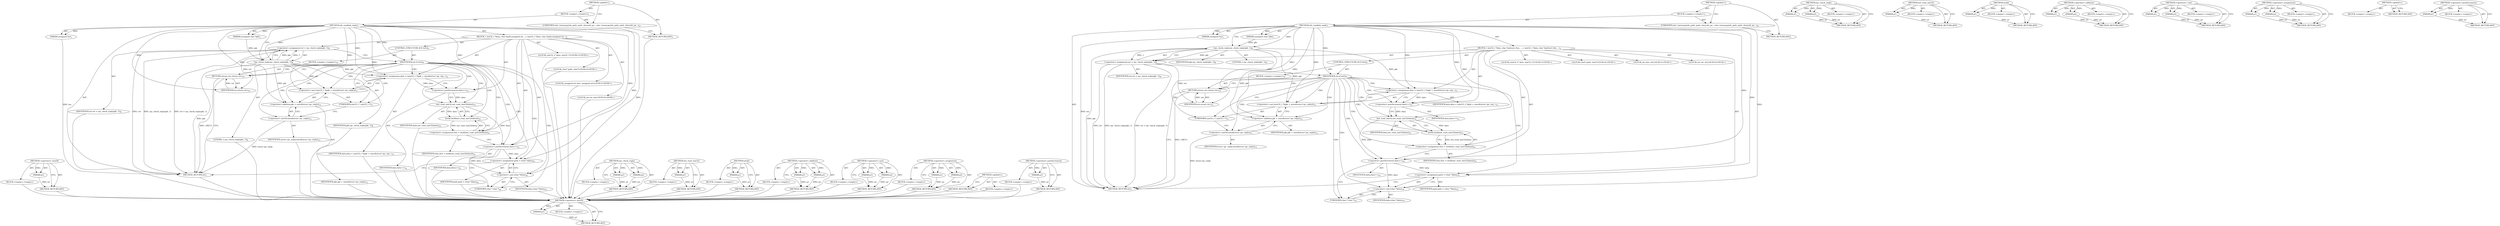 digraph "&lt;operator&gt;.postIncrement" {
vulnerable_96 [label=<(METHOD,&lt;operator&gt;.sizeOf)>];
vulnerable_97 [label=<(PARAM,p1)>];
vulnerable_98 [label=<(BLOCK,&lt;empty&gt;,&lt;empty&gt;)>];
vulnerable_99 [label=<(METHOD_RETURN,ANY)>];
vulnerable_6 [label=<(METHOD,&lt;global&gt;)<SUB>1</SUB>>];
vulnerable_7 [label=<(BLOCK,&lt;empty&gt;,&lt;empty&gt;)<SUB>1</SUB>>];
vulnerable_8 [label=<(METHOD,nfs_readlink_reply)<SUB>1</SUB>>];
vulnerable_9 [label=<(PARAM,unsigned char *pkt)<SUB>1</SUB>>];
vulnerable_10 [label=<(PARAM,unsigned len)<SUB>1</SUB>>];
vulnerable_11 [label=<(BLOCK,{
 	uint32_t *data;
 	char *path;
	int rlen;
 	...,{
 	uint32_t *data;
 	char *path;
	int rlen;
 	...)<SUB>2</SUB>>];
vulnerable_12 [label="<(LOCAL,uint32_t* data: uint32_t*)<SUB>3</SUB>>"];
vulnerable_13 [label="<(LOCAL,char* path: char*)<SUB>4</SUB>>"];
vulnerable_14 [label="<(LOCAL,int rlen: int)<SUB>5</SUB>>"];
vulnerable_15 [label="<(LOCAL,int ret: int)<SUB>6</SUB>>"];
vulnerable_16 [label=<(&lt;operator&gt;.assignment,ret = rpc_check_reply(pkt, 1))<SUB>8</SUB>>];
vulnerable_17 [label=<(IDENTIFIER,ret,ret = rpc_check_reply(pkt, 1))<SUB>8</SUB>>];
vulnerable_18 [label=<(rpc_check_reply,rpc_check_reply(pkt, 1))<SUB>8</SUB>>];
vulnerable_19 [label=<(IDENTIFIER,pkt,rpc_check_reply(pkt, 1))<SUB>8</SUB>>];
vulnerable_20 [label=<(LITERAL,1,rpc_check_reply(pkt, 1))<SUB>8</SUB>>];
vulnerable_21 [label=<(CONTROL_STRUCTURE,IF,if (ret))<SUB>9</SUB>>];
vulnerable_22 [label=<(IDENTIFIER,ret,if (ret))<SUB>9</SUB>>];
vulnerable_23 [label=<(BLOCK,&lt;empty&gt;,&lt;empty&gt;)<SUB>10</SUB>>];
vulnerable_24 [label=<(RETURN,return ret;,return ret;)<SUB>10</SUB>>];
vulnerable_25 [label=<(IDENTIFIER,ret,return ret;)<SUB>10</SUB>>];
vulnerable_26 [label=<(&lt;operator&gt;.assignment,data = (uint32_t *)(pkt + sizeof(struct rpc_rep...)<SUB>12</SUB>>];
vulnerable_27 [label=<(IDENTIFIER,data,data = (uint32_t *)(pkt + sizeof(struct rpc_rep...)<SUB>12</SUB>>];
vulnerable_28 [label=<(&lt;operator&gt;.cast,(uint32_t *)(pkt + sizeof(struct rpc_reply)))<SUB>12</SUB>>];
vulnerable_29 [label=<(UNKNOWN,uint32_t *,uint32_t *)<SUB>12</SUB>>];
vulnerable_30 [label=<(&lt;operator&gt;.addition,pkt + sizeof(struct rpc_reply))<SUB>12</SUB>>];
vulnerable_31 [label=<(IDENTIFIER,pkt,pkt + sizeof(struct rpc_reply))<SUB>12</SUB>>];
vulnerable_32 [label=<(&lt;operator&gt;.sizeOf,sizeof(struct rpc_reply))<SUB>12</SUB>>];
vulnerable_33 [label=<(IDENTIFIER,struct rpc_reply,sizeof(struct rpc_reply))<SUB>12</SUB>>];
vulnerable_34 [label=<(&lt;operator&gt;.postIncrement,data++)<SUB>14</SUB>>];
vulnerable_35 [label=<(IDENTIFIER,data,data++)<SUB>14</SUB>>];
vulnerable_36 [label=<(&lt;operator&gt;.assignment,rlen = ntohl(net_read_uint32(data)))<SUB>16</SUB>>];
vulnerable_37 [label=<(IDENTIFIER,rlen,rlen = ntohl(net_read_uint32(data)))<SUB>16</SUB>>];
vulnerable_38 [label=<(ntohl,ntohl(net_read_uint32(data)))<SUB>16</SUB>>];
vulnerable_39 [label=<(net_read_uint32,net_read_uint32(data))<SUB>16</SUB>>];
vulnerable_40 [label=<(IDENTIFIER,data,net_read_uint32(data))<SUB>16</SUB>>];
vulnerable_41 [label=<(&lt;operator&gt;.postIncrement,data++)<SUB>18</SUB>>];
vulnerable_42 [label=<(IDENTIFIER,data,data++)<SUB>18</SUB>>];
vulnerable_43 [label=<(&lt;operator&gt;.assignment,path = (char *)data)<SUB>19</SUB>>];
vulnerable_44 [label=<(IDENTIFIER,path,path = (char *)data)<SUB>19</SUB>>];
vulnerable_45 [label=<(&lt;operator&gt;.cast,(char *)data)<SUB>19</SUB>>];
vulnerable_46 [label=<(UNKNOWN,char *,char *)<SUB>19</SUB>>];
vulnerable_47 [label=<(IDENTIFIER,data,(char *)data)<SUB>19</SUB>>];
vulnerable_48 [label=<(METHOD_RETURN,int)<SUB>1</SUB>>];
vulnerable_50 [label=<(UNKNOWN,else {
		memcpy(nfs_path, path, rlen);
		nfs_pa...,else {
		memcpy(nfs_path, path, rlen);
		nfs_pa...)<SUB>20</SUB>>];
vulnerable_51 [label=<(METHOD_RETURN,ANY)<SUB>1</SUB>>];
vulnerable_81 [label=<(METHOD,rpc_check_reply)>];
vulnerable_82 [label=<(PARAM,p1)>];
vulnerable_83 [label=<(PARAM,p2)>];
vulnerable_84 [label=<(BLOCK,&lt;empty&gt;,&lt;empty&gt;)>];
vulnerable_85 [label=<(METHOD_RETURN,ANY)>];
vulnerable_108 [label=<(METHOD,net_read_uint32)>];
vulnerable_109 [label=<(PARAM,p1)>];
vulnerable_110 [label=<(BLOCK,&lt;empty&gt;,&lt;empty&gt;)>];
vulnerable_111 [label=<(METHOD_RETURN,ANY)>];
vulnerable_104 [label=<(METHOD,ntohl)>];
vulnerable_105 [label=<(PARAM,p1)>];
vulnerable_106 [label=<(BLOCK,&lt;empty&gt;,&lt;empty&gt;)>];
vulnerable_107 [label=<(METHOD_RETURN,ANY)>];
vulnerable_91 [label=<(METHOD,&lt;operator&gt;.addition)>];
vulnerable_92 [label=<(PARAM,p1)>];
vulnerable_93 [label=<(PARAM,p2)>];
vulnerable_94 [label=<(BLOCK,&lt;empty&gt;,&lt;empty&gt;)>];
vulnerable_95 [label=<(METHOD_RETURN,ANY)>];
vulnerable_86 [label=<(METHOD,&lt;operator&gt;.cast)>];
vulnerable_87 [label=<(PARAM,p1)>];
vulnerable_88 [label=<(PARAM,p2)>];
vulnerable_89 [label=<(BLOCK,&lt;empty&gt;,&lt;empty&gt;)>];
vulnerable_90 [label=<(METHOD_RETURN,ANY)>];
vulnerable_76 [label=<(METHOD,&lt;operator&gt;.assignment)>];
vulnerable_77 [label=<(PARAM,p1)>];
vulnerable_78 [label=<(PARAM,p2)>];
vulnerable_79 [label=<(BLOCK,&lt;empty&gt;,&lt;empty&gt;)>];
vulnerable_80 [label=<(METHOD_RETURN,ANY)>];
vulnerable_70 [label=<(METHOD,&lt;global&gt;)<SUB>1</SUB>>];
vulnerable_71 [label=<(BLOCK,&lt;empty&gt;,&lt;empty&gt;)>];
vulnerable_72 [label=<(METHOD_RETURN,ANY)>];
vulnerable_100 [label=<(METHOD,&lt;operator&gt;.postIncrement)>];
vulnerable_101 [label=<(PARAM,p1)>];
vulnerable_102 [label=<(BLOCK,&lt;empty&gt;,&lt;empty&gt;)>];
vulnerable_103 [label=<(METHOD_RETURN,ANY)>];
fixed_98 [label=<(METHOD,&lt;operator&gt;.sizeOf)>];
fixed_99 [label=<(PARAM,p1)>];
fixed_100 [label=<(BLOCK,&lt;empty&gt;,&lt;empty&gt;)>];
fixed_101 [label=<(METHOD_RETURN,ANY)>];
fixed_6 [label=<(METHOD,&lt;global&gt;)<SUB>1</SUB>>];
fixed_7 [label=<(BLOCK,&lt;empty&gt;,&lt;empty&gt;)<SUB>1</SUB>>];
fixed_8 [label=<(METHOD,nfs_readlink_reply)<SUB>1</SUB>>];
fixed_9 [label=<(PARAM,unsigned char *pkt)<SUB>1</SUB>>];
fixed_10 [label=<(PARAM,unsigned len)<SUB>1</SUB>>];
fixed_11 [label=<(BLOCK,{
 	uint32_t *data;
 	char *path;
	unsigned int...,{
 	uint32_t *data;
 	char *path;
	unsigned int...)<SUB>2</SUB>>];
fixed_12 [label="<(LOCAL,uint32_t* data: uint32_t*)<SUB>3</SUB>>"];
fixed_13 [label="<(LOCAL,char* path: char*)<SUB>4</SUB>>"];
fixed_14 [label="<(LOCAL,unsigned int rlen: unsigned int)<SUB>5</SUB>>"];
fixed_15 [label="<(LOCAL,int ret: int)<SUB>6</SUB>>"];
fixed_16 [label=<(&lt;operator&gt;.assignment,ret = rpc_check_reply(pkt, 1))<SUB>8</SUB>>];
fixed_17 [label=<(IDENTIFIER,ret,ret = rpc_check_reply(pkt, 1))<SUB>8</SUB>>];
fixed_18 [label=<(rpc_check_reply,rpc_check_reply(pkt, 1))<SUB>8</SUB>>];
fixed_19 [label=<(IDENTIFIER,pkt,rpc_check_reply(pkt, 1))<SUB>8</SUB>>];
fixed_20 [label=<(LITERAL,1,rpc_check_reply(pkt, 1))<SUB>8</SUB>>];
fixed_21 [label=<(CONTROL_STRUCTURE,IF,if (ret))<SUB>9</SUB>>];
fixed_22 [label=<(IDENTIFIER,ret,if (ret))<SUB>9</SUB>>];
fixed_23 [label=<(BLOCK,&lt;empty&gt;,&lt;empty&gt;)<SUB>10</SUB>>];
fixed_24 [label=<(RETURN,return ret;,return ret;)<SUB>10</SUB>>];
fixed_25 [label=<(IDENTIFIER,ret,return ret;)<SUB>10</SUB>>];
fixed_26 [label=<(&lt;operator&gt;.assignment,data = (uint32_t *)(pkt + sizeof(struct rpc_rep...)<SUB>12</SUB>>];
fixed_27 [label=<(IDENTIFIER,data,data = (uint32_t *)(pkt + sizeof(struct rpc_rep...)<SUB>12</SUB>>];
fixed_28 [label=<(&lt;operator&gt;.cast,(uint32_t *)(pkt + sizeof(struct rpc_reply)))<SUB>12</SUB>>];
fixed_29 [label=<(UNKNOWN,uint32_t *,uint32_t *)<SUB>12</SUB>>];
fixed_30 [label=<(&lt;operator&gt;.addition,pkt + sizeof(struct rpc_reply))<SUB>12</SUB>>];
fixed_31 [label=<(IDENTIFIER,pkt,pkt + sizeof(struct rpc_reply))<SUB>12</SUB>>];
fixed_32 [label=<(&lt;operator&gt;.sizeOf,sizeof(struct rpc_reply))<SUB>12</SUB>>];
fixed_33 [label=<(IDENTIFIER,struct rpc_reply,sizeof(struct rpc_reply))<SUB>12</SUB>>];
fixed_34 [label=<(&lt;operator&gt;.postIncrement,data++)<SUB>14</SUB>>];
fixed_35 [label=<(IDENTIFIER,data,data++)<SUB>14</SUB>>];
fixed_36 [label=<(&lt;operator&gt;.assignment,rlen = ntohl(net_read_uint32(data)))<SUB>16</SUB>>];
fixed_37 [label=<(IDENTIFIER,rlen,rlen = ntohl(net_read_uint32(data)))<SUB>16</SUB>>];
fixed_38 [label=<(ntohl,ntohl(net_read_uint32(data)))<SUB>16</SUB>>];
fixed_39 [label=<(net_read_uint32,net_read_uint32(data))<SUB>16</SUB>>];
fixed_40 [label=<(IDENTIFIER,data,net_read_uint32(data))<SUB>16</SUB>>];
fixed_41 [label=<(&lt;operator&gt;.postIncrement,data++)<SUB>21</SUB>>];
fixed_42 [label=<(IDENTIFIER,data,data++)<SUB>21</SUB>>];
fixed_43 [label=<(&lt;operator&gt;.assignment,path = (char *)data)<SUB>22</SUB>>];
fixed_44 [label=<(IDENTIFIER,path,path = (char *)data)<SUB>22</SUB>>];
fixed_45 [label=<(&lt;operator&gt;.cast,(char *)data)<SUB>22</SUB>>];
fixed_46 [label=<(UNKNOWN,char *,char *)<SUB>22</SUB>>];
fixed_47 [label=<(IDENTIFIER,data,(char *)data)<SUB>22</SUB>>];
fixed_48 [label=<(METHOD_RETURN,int)<SUB>1</SUB>>];
fixed_50 [label=<(UNKNOWN,else {
		memcpy(nfs_path, path, rlen);
		nfs_pa...,else {
		memcpy(nfs_path, path, rlen);
		nfs_pa...)<SUB>23</SUB>>];
fixed_51 [label=<(METHOD_RETURN,ANY)<SUB>1</SUB>>];
fixed_83 [label=<(METHOD,rpc_check_reply)>];
fixed_84 [label=<(PARAM,p1)>];
fixed_85 [label=<(PARAM,p2)>];
fixed_86 [label=<(BLOCK,&lt;empty&gt;,&lt;empty&gt;)>];
fixed_87 [label=<(METHOD_RETURN,ANY)>];
fixed_110 [label=<(METHOD,net_read_uint32)>];
fixed_111 [label=<(PARAM,p1)>];
fixed_112 [label=<(BLOCK,&lt;empty&gt;,&lt;empty&gt;)>];
fixed_113 [label=<(METHOD_RETURN,ANY)>];
fixed_106 [label=<(METHOD,ntohl)>];
fixed_107 [label=<(PARAM,p1)>];
fixed_108 [label=<(BLOCK,&lt;empty&gt;,&lt;empty&gt;)>];
fixed_109 [label=<(METHOD_RETURN,ANY)>];
fixed_93 [label=<(METHOD,&lt;operator&gt;.addition)>];
fixed_94 [label=<(PARAM,p1)>];
fixed_95 [label=<(PARAM,p2)>];
fixed_96 [label=<(BLOCK,&lt;empty&gt;,&lt;empty&gt;)>];
fixed_97 [label=<(METHOD_RETURN,ANY)>];
fixed_88 [label=<(METHOD,&lt;operator&gt;.cast)>];
fixed_89 [label=<(PARAM,p1)>];
fixed_90 [label=<(PARAM,p2)>];
fixed_91 [label=<(BLOCK,&lt;empty&gt;,&lt;empty&gt;)>];
fixed_92 [label=<(METHOD_RETURN,ANY)>];
fixed_78 [label=<(METHOD,&lt;operator&gt;.assignment)>];
fixed_79 [label=<(PARAM,p1)>];
fixed_80 [label=<(PARAM,p2)>];
fixed_81 [label=<(BLOCK,&lt;empty&gt;,&lt;empty&gt;)>];
fixed_82 [label=<(METHOD_RETURN,ANY)>];
fixed_72 [label=<(METHOD,&lt;global&gt;)<SUB>1</SUB>>];
fixed_73 [label=<(BLOCK,&lt;empty&gt;,&lt;empty&gt;)>];
fixed_74 [label=<(METHOD_RETURN,ANY)>];
fixed_102 [label=<(METHOD,&lt;operator&gt;.postIncrement)>];
fixed_103 [label=<(PARAM,p1)>];
fixed_104 [label=<(BLOCK,&lt;empty&gt;,&lt;empty&gt;)>];
fixed_105 [label=<(METHOD_RETURN,ANY)>];
vulnerable_96 -> vulnerable_97  [key=0, label="AST: "];
vulnerable_96 -> vulnerable_97  [key=1, label="DDG: "];
vulnerable_96 -> vulnerable_98  [key=0, label="AST: "];
vulnerable_96 -> vulnerable_99  [key=0, label="AST: "];
vulnerable_96 -> vulnerable_99  [key=1, label="CFG: "];
vulnerable_97 -> vulnerable_99  [key=0, label="DDG: p1"];
vulnerable_6 -> vulnerable_7  [key=0, label="AST: "];
vulnerable_6 -> vulnerable_51  [key=0, label="AST: "];
vulnerable_6 -> vulnerable_50  [key=0, label="CFG: "];
vulnerable_7 -> vulnerable_8  [key=0, label="AST: "];
vulnerable_7 -> vulnerable_50  [key=0, label="AST: "];
vulnerable_8 -> vulnerable_9  [key=0, label="AST: "];
vulnerable_8 -> vulnerable_9  [key=1, label="DDG: "];
vulnerable_8 -> vulnerable_10  [key=0, label="AST: "];
vulnerable_8 -> vulnerable_10  [key=1, label="DDG: "];
vulnerable_8 -> vulnerable_11  [key=0, label="AST: "];
vulnerable_8 -> vulnerable_48  [key=0, label="AST: "];
vulnerable_8 -> vulnerable_18  [key=0, label="CFG: "];
vulnerable_8 -> vulnerable_18  [key=1, label="DDG: "];
vulnerable_8 -> vulnerable_26  [key=0, label="DDG: "];
vulnerable_8 -> vulnerable_43  [key=0, label="DDG: "];
vulnerable_8 -> vulnerable_22  [key=0, label="DDG: "];
vulnerable_8 -> vulnerable_34  [key=0, label="DDG: "];
vulnerable_8 -> vulnerable_41  [key=0, label="DDG: "];
vulnerable_8 -> vulnerable_28  [key=0, label="DDG: "];
vulnerable_8 -> vulnerable_45  [key=0, label="DDG: "];
vulnerable_8 -> vulnerable_25  [key=0, label="DDG: "];
vulnerable_8 -> vulnerable_30  [key=0, label="DDG: "];
vulnerable_8 -> vulnerable_39  [key=0, label="DDG: "];
vulnerable_9 -> vulnerable_18  [key=0, label="DDG: pkt"];
vulnerable_10 -> vulnerable_48  [key=0, label="DDG: len"];
vulnerable_11 -> vulnerable_12  [key=0, label="AST: "];
vulnerable_11 -> vulnerable_13  [key=0, label="AST: "];
vulnerable_11 -> vulnerable_14  [key=0, label="AST: "];
vulnerable_11 -> vulnerable_15  [key=0, label="AST: "];
vulnerable_11 -> vulnerable_16  [key=0, label="AST: "];
vulnerable_11 -> vulnerable_21  [key=0, label="AST: "];
vulnerable_11 -> vulnerable_26  [key=0, label="AST: "];
vulnerable_11 -> vulnerable_34  [key=0, label="AST: "];
vulnerable_11 -> vulnerable_36  [key=0, label="AST: "];
vulnerable_11 -> vulnerable_41  [key=0, label="AST: "];
vulnerable_11 -> vulnerable_43  [key=0, label="AST: "];
vulnerable_16 -> vulnerable_17  [key=0, label="AST: "];
vulnerable_16 -> vulnerable_18  [key=0, label="AST: "];
vulnerable_16 -> vulnerable_22  [key=0, label="CFG: "];
vulnerable_16 -> vulnerable_48  [key=0, label="DDG: ret"];
vulnerable_16 -> vulnerable_48  [key=1, label="DDG: rpc_check_reply(pkt, 1)"];
vulnerable_16 -> vulnerable_48  [key=2, label="DDG: ret = rpc_check_reply(pkt, 1)"];
vulnerable_16 -> vulnerable_25  [key=0, label="DDG: ret"];
vulnerable_18 -> vulnerable_19  [key=0, label="AST: "];
vulnerable_18 -> vulnerable_20  [key=0, label="AST: "];
vulnerable_18 -> vulnerable_16  [key=0, label="CFG: "];
vulnerable_18 -> vulnerable_16  [key=1, label="DDG: pkt"];
vulnerable_18 -> vulnerable_16  [key=2, label="DDG: 1"];
vulnerable_18 -> vulnerable_48  [key=0, label="DDG: pkt"];
vulnerable_18 -> vulnerable_26  [key=0, label="DDG: pkt"];
vulnerable_18 -> vulnerable_28  [key=0, label="DDG: pkt"];
vulnerable_18 -> vulnerable_30  [key=0, label="DDG: pkt"];
vulnerable_21 -> vulnerable_22  [key=0, label="AST: "];
vulnerable_21 -> vulnerable_23  [key=0, label="AST: "];
vulnerable_22 -> vulnerable_24  [key=0, label="CFG: "];
vulnerable_22 -> vulnerable_24  [key=1, label="CDG: "];
vulnerable_22 -> vulnerable_29  [key=0, label="CFG: "];
vulnerable_22 -> vulnerable_29  [key=1, label="CDG: "];
vulnerable_22 -> vulnerable_30  [key=0, label="CDG: "];
vulnerable_22 -> vulnerable_34  [key=0, label="CDG: "];
vulnerable_22 -> vulnerable_32  [key=0, label="CDG: "];
vulnerable_22 -> vulnerable_26  [key=0, label="CDG: "];
vulnerable_22 -> vulnerable_28  [key=0, label="CDG: "];
vulnerable_22 -> vulnerable_36  [key=0, label="CDG: "];
vulnerable_22 -> vulnerable_46  [key=0, label="CDG: "];
vulnerable_22 -> vulnerable_38  [key=0, label="CDG: "];
vulnerable_22 -> vulnerable_41  [key=0, label="CDG: "];
vulnerable_22 -> vulnerable_45  [key=0, label="CDG: "];
vulnerable_22 -> vulnerable_39  [key=0, label="CDG: "];
vulnerable_22 -> vulnerable_43  [key=0, label="CDG: "];
vulnerable_23 -> vulnerable_24  [key=0, label="AST: "];
vulnerable_24 -> vulnerable_25  [key=0, label="AST: "];
vulnerable_24 -> vulnerable_48  [key=0, label="CFG: "];
vulnerable_24 -> vulnerable_48  [key=1, label="DDG: &lt;RET&gt;"];
vulnerable_25 -> vulnerable_24  [key=0, label="DDG: ret"];
vulnerable_26 -> vulnerable_27  [key=0, label="AST: "];
vulnerable_26 -> vulnerable_28  [key=0, label="AST: "];
vulnerable_26 -> vulnerable_34  [key=0, label="CFG: "];
vulnerable_26 -> vulnerable_34  [key=1, label="DDG: data"];
vulnerable_28 -> vulnerable_29  [key=0, label="AST: "];
vulnerable_28 -> vulnerable_30  [key=0, label="AST: "];
vulnerable_28 -> vulnerable_26  [key=0, label="CFG: "];
vulnerable_29 -> vulnerable_32  [key=0, label="CFG: "];
vulnerable_30 -> vulnerable_31  [key=0, label="AST: "];
vulnerable_30 -> vulnerable_32  [key=0, label="AST: "];
vulnerable_30 -> vulnerable_28  [key=0, label="CFG: "];
vulnerable_32 -> vulnerable_33  [key=0, label="AST: "];
vulnerable_32 -> vulnerable_30  [key=0, label="CFG: "];
vulnerable_32 -> vulnerable_48  [key=0, label="DDG: struct rpc_reply"];
vulnerable_34 -> vulnerable_35  [key=0, label="AST: "];
vulnerable_34 -> vulnerable_39  [key=0, label="CFG: "];
vulnerable_34 -> vulnerable_39  [key=1, label="DDG: data"];
vulnerable_36 -> vulnerable_37  [key=0, label="AST: "];
vulnerable_36 -> vulnerable_38  [key=0, label="AST: "];
vulnerable_36 -> vulnerable_41  [key=0, label="CFG: "];
vulnerable_38 -> vulnerable_39  [key=0, label="AST: "];
vulnerable_38 -> vulnerable_36  [key=0, label="CFG: "];
vulnerable_38 -> vulnerable_36  [key=1, label="DDG: net_read_uint32(data)"];
vulnerable_39 -> vulnerable_40  [key=0, label="AST: "];
vulnerable_39 -> vulnerable_38  [key=0, label="CFG: "];
vulnerable_39 -> vulnerable_38  [key=1, label="DDG: data"];
vulnerable_39 -> vulnerable_41  [key=0, label="DDG: data"];
vulnerable_41 -> vulnerable_42  [key=0, label="AST: "];
vulnerable_41 -> vulnerable_46  [key=0, label="CFG: "];
vulnerable_41 -> vulnerable_43  [key=0, label="DDG: data"];
vulnerable_41 -> vulnerable_45  [key=0, label="DDG: data"];
vulnerable_43 -> vulnerable_44  [key=0, label="AST: "];
vulnerable_43 -> vulnerable_45  [key=0, label="AST: "];
vulnerable_43 -> vulnerable_48  [key=0, label="CFG: "];
vulnerable_45 -> vulnerable_46  [key=0, label="AST: "];
vulnerable_45 -> vulnerable_47  [key=0, label="AST: "];
vulnerable_45 -> vulnerable_43  [key=0, label="CFG: "];
vulnerable_46 -> vulnerable_45  [key=0, label="CFG: "];
vulnerable_50 -> vulnerable_51  [key=0, label="CFG: "];
vulnerable_81 -> vulnerable_82  [key=0, label="AST: "];
vulnerable_81 -> vulnerable_82  [key=1, label="DDG: "];
vulnerable_81 -> vulnerable_84  [key=0, label="AST: "];
vulnerable_81 -> vulnerable_83  [key=0, label="AST: "];
vulnerable_81 -> vulnerable_83  [key=1, label="DDG: "];
vulnerable_81 -> vulnerable_85  [key=0, label="AST: "];
vulnerable_81 -> vulnerable_85  [key=1, label="CFG: "];
vulnerable_82 -> vulnerable_85  [key=0, label="DDG: p1"];
vulnerable_83 -> vulnerable_85  [key=0, label="DDG: p2"];
vulnerable_108 -> vulnerable_109  [key=0, label="AST: "];
vulnerable_108 -> vulnerable_109  [key=1, label="DDG: "];
vulnerable_108 -> vulnerable_110  [key=0, label="AST: "];
vulnerable_108 -> vulnerable_111  [key=0, label="AST: "];
vulnerable_108 -> vulnerable_111  [key=1, label="CFG: "];
vulnerable_109 -> vulnerable_111  [key=0, label="DDG: p1"];
vulnerable_104 -> vulnerable_105  [key=0, label="AST: "];
vulnerable_104 -> vulnerable_105  [key=1, label="DDG: "];
vulnerable_104 -> vulnerable_106  [key=0, label="AST: "];
vulnerable_104 -> vulnerable_107  [key=0, label="AST: "];
vulnerable_104 -> vulnerable_107  [key=1, label="CFG: "];
vulnerable_105 -> vulnerable_107  [key=0, label="DDG: p1"];
vulnerable_91 -> vulnerable_92  [key=0, label="AST: "];
vulnerable_91 -> vulnerable_92  [key=1, label="DDG: "];
vulnerable_91 -> vulnerable_94  [key=0, label="AST: "];
vulnerable_91 -> vulnerable_93  [key=0, label="AST: "];
vulnerable_91 -> vulnerable_93  [key=1, label="DDG: "];
vulnerable_91 -> vulnerable_95  [key=0, label="AST: "];
vulnerable_91 -> vulnerable_95  [key=1, label="CFG: "];
vulnerable_92 -> vulnerable_95  [key=0, label="DDG: p1"];
vulnerable_93 -> vulnerable_95  [key=0, label="DDG: p2"];
vulnerable_86 -> vulnerable_87  [key=0, label="AST: "];
vulnerable_86 -> vulnerable_87  [key=1, label="DDG: "];
vulnerable_86 -> vulnerable_89  [key=0, label="AST: "];
vulnerable_86 -> vulnerable_88  [key=0, label="AST: "];
vulnerable_86 -> vulnerable_88  [key=1, label="DDG: "];
vulnerable_86 -> vulnerable_90  [key=0, label="AST: "];
vulnerable_86 -> vulnerable_90  [key=1, label="CFG: "];
vulnerable_87 -> vulnerable_90  [key=0, label="DDG: p1"];
vulnerable_88 -> vulnerable_90  [key=0, label="DDG: p2"];
vulnerable_76 -> vulnerable_77  [key=0, label="AST: "];
vulnerable_76 -> vulnerable_77  [key=1, label="DDG: "];
vulnerable_76 -> vulnerable_79  [key=0, label="AST: "];
vulnerable_76 -> vulnerable_78  [key=0, label="AST: "];
vulnerable_76 -> vulnerable_78  [key=1, label="DDG: "];
vulnerable_76 -> vulnerable_80  [key=0, label="AST: "];
vulnerable_76 -> vulnerable_80  [key=1, label="CFG: "];
vulnerable_77 -> vulnerable_80  [key=0, label="DDG: p1"];
vulnerable_78 -> vulnerable_80  [key=0, label="DDG: p2"];
vulnerable_70 -> vulnerable_71  [key=0, label="AST: "];
vulnerable_70 -> vulnerable_72  [key=0, label="AST: "];
vulnerable_70 -> vulnerable_72  [key=1, label="CFG: "];
vulnerable_100 -> vulnerable_101  [key=0, label="AST: "];
vulnerable_100 -> vulnerable_101  [key=1, label="DDG: "];
vulnerable_100 -> vulnerable_102  [key=0, label="AST: "];
vulnerable_100 -> vulnerable_103  [key=0, label="AST: "];
vulnerable_100 -> vulnerable_103  [key=1, label="CFG: "];
vulnerable_101 -> vulnerable_103  [key=0, label="DDG: p1"];
fixed_98 -> fixed_99  [key=0, label="AST: "];
fixed_98 -> fixed_99  [key=1, label="DDG: "];
fixed_98 -> fixed_100  [key=0, label="AST: "];
fixed_98 -> fixed_101  [key=0, label="AST: "];
fixed_98 -> fixed_101  [key=1, label="CFG: "];
fixed_99 -> fixed_101  [key=0, label="DDG: p1"];
fixed_100 -> vulnerable_96  [key=0];
fixed_101 -> vulnerable_96  [key=0];
fixed_6 -> fixed_7  [key=0, label="AST: "];
fixed_6 -> fixed_51  [key=0, label="AST: "];
fixed_6 -> fixed_50  [key=0, label="CFG: "];
fixed_7 -> fixed_8  [key=0, label="AST: "];
fixed_7 -> fixed_50  [key=0, label="AST: "];
fixed_8 -> fixed_9  [key=0, label="AST: "];
fixed_8 -> fixed_9  [key=1, label="DDG: "];
fixed_8 -> fixed_10  [key=0, label="AST: "];
fixed_8 -> fixed_10  [key=1, label="DDG: "];
fixed_8 -> fixed_11  [key=0, label="AST: "];
fixed_8 -> fixed_48  [key=0, label="AST: "];
fixed_8 -> fixed_18  [key=0, label="CFG: "];
fixed_8 -> fixed_18  [key=1, label="DDG: "];
fixed_8 -> fixed_26  [key=0, label="DDG: "];
fixed_8 -> fixed_43  [key=0, label="DDG: "];
fixed_8 -> fixed_22  [key=0, label="DDG: "];
fixed_8 -> fixed_34  [key=0, label="DDG: "];
fixed_8 -> fixed_41  [key=0, label="DDG: "];
fixed_8 -> fixed_28  [key=0, label="DDG: "];
fixed_8 -> fixed_45  [key=0, label="DDG: "];
fixed_8 -> fixed_25  [key=0, label="DDG: "];
fixed_8 -> fixed_30  [key=0, label="DDG: "];
fixed_8 -> fixed_39  [key=0, label="DDG: "];
fixed_9 -> fixed_18  [key=0, label="DDG: pkt"];
fixed_10 -> fixed_48  [key=0, label="DDG: len"];
fixed_11 -> fixed_12  [key=0, label="AST: "];
fixed_11 -> fixed_13  [key=0, label="AST: "];
fixed_11 -> fixed_14  [key=0, label="AST: "];
fixed_11 -> fixed_15  [key=0, label="AST: "];
fixed_11 -> fixed_16  [key=0, label="AST: "];
fixed_11 -> fixed_21  [key=0, label="AST: "];
fixed_11 -> fixed_26  [key=0, label="AST: "];
fixed_11 -> fixed_34  [key=0, label="AST: "];
fixed_11 -> fixed_36  [key=0, label="AST: "];
fixed_11 -> fixed_41  [key=0, label="AST: "];
fixed_11 -> fixed_43  [key=0, label="AST: "];
fixed_12 -> vulnerable_96  [key=0];
fixed_13 -> vulnerable_96  [key=0];
fixed_14 -> vulnerable_96  [key=0];
fixed_15 -> vulnerable_96  [key=0];
fixed_16 -> fixed_17  [key=0, label="AST: "];
fixed_16 -> fixed_18  [key=0, label="AST: "];
fixed_16 -> fixed_22  [key=0, label="CFG: "];
fixed_16 -> fixed_48  [key=0, label="DDG: ret"];
fixed_16 -> fixed_48  [key=1, label="DDG: rpc_check_reply(pkt, 1)"];
fixed_16 -> fixed_48  [key=2, label="DDG: ret = rpc_check_reply(pkt, 1)"];
fixed_16 -> fixed_25  [key=0, label="DDG: ret"];
fixed_17 -> vulnerable_96  [key=0];
fixed_18 -> fixed_19  [key=0, label="AST: "];
fixed_18 -> fixed_20  [key=0, label="AST: "];
fixed_18 -> fixed_16  [key=0, label="CFG: "];
fixed_18 -> fixed_16  [key=1, label="DDG: pkt"];
fixed_18 -> fixed_16  [key=2, label="DDG: 1"];
fixed_18 -> fixed_48  [key=0, label="DDG: pkt"];
fixed_18 -> fixed_26  [key=0, label="DDG: pkt"];
fixed_18 -> fixed_28  [key=0, label="DDG: pkt"];
fixed_18 -> fixed_30  [key=0, label="DDG: pkt"];
fixed_19 -> vulnerable_96  [key=0];
fixed_20 -> vulnerable_96  [key=0];
fixed_21 -> fixed_22  [key=0, label="AST: "];
fixed_21 -> fixed_23  [key=0, label="AST: "];
fixed_22 -> fixed_24  [key=0, label="CFG: "];
fixed_22 -> fixed_24  [key=1, label="CDG: "];
fixed_22 -> fixed_29  [key=0, label="CFG: "];
fixed_22 -> fixed_29  [key=1, label="CDG: "];
fixed_22 -> fixed_30  [key=0, label="CDG: "];
fixed_22 -> fixed_34  [key=0, label="CDG: "];
fixed_22 -> fixed_32  [key=0, label="CDG: "];
fixed_22 -> fixed_26  [key=0, label="CDG: "];
fixed_22 -> fixed_28  [key=0, label="CDG: "];
fixed_22 -> fixed_36  [key=0, label="CDG: "];
fixed_22 -> fixed_46  [key=0, label="CDG: "];
fixed_22 -> fixed_38  [key=0, label="CDG: "];
fixed_22 -> fixed_41  [key=0, label="CDG: "];
fixed_22 -> fixed_45  [key=0, label="CDG: "];
fixed_22 -> fixed_39  [key=0, label="CDG: "];
fixed_22 -> fixed_43  [key=0, label="CDG: "];
fixed_23 -> fixed_24  [key=0, label="AST: "];
fixed_24 -> fixed_25  [key=0, label="AST: "];
fixed_24 -> fixed_48  [key=0, label="CFG: "];
fixed_24 -> fixed_48  [key=1, label="DDG: &lt;RET&gt;"];
fixed_25 -> fixed_24  [key=0, label="DDG: ret"];
fixed_26 -> fixed_27  [key=0, label="AST: "];
fixed_26 -> fixed_28  [key=0, label="AST: "];
fixed_26 -> fixed_34  [key=0, label="CFG: "];
fixed_26 -> fixed_34  [key=1, label="DDG: data"];
fixed_27 -> vulnerable_96  [key=0];
fixed_28 -> fixed_29  [key=0, label="AST: "];
fixed_28 -> fixed_30  [key=0, label="AST: "];
fixed_28 -> fixed_26  [key=0, label="CFG: "];
fixed_29 -> fixed_32  [key=0, label="CFG: "];
fixed_30 -> fixed_31  [key=0, label="AST: "];
fixed_30 -> fixed_32  [key=0, label="AST: "];
fixed_30 -> fixed_28  [key=0, label="CFG: "];
fixed_31 -> vulnerable_96  [key=0];
fixed_32 -> fixed_33  [key=0, label="AST: "];
fixed_32 -> fixed_30  [key=0, label="CFG: "];
fixed_32 -> fixed_48  [key=0, label="DDG: struct rpc_reply"];
fixed_33 -> vulnerable_96  [key=0];
fixed_34 -> fixed_35  [key=0, label="AST: "];
fixed_34 -> fixed_39  [key=0, label="CFG: "];
fixed_34 -> fixed_39  [key=1, label="DDG: data"];
fixed_35 -> vulnerable_96  [key=0];
fixed_36 -> fixed_37  [key=0, label="AST: "];
fixed_36 -> fixed_38  [key=0, label="AST: "];
fixed_36 -> fixed_41  [key=0, label="CFG: "];
fixed_37 -> vulnerable_96  [key=0];
fixed_38 -> fixed_39  [key=0, label="AST: "];
fixed_38 -> fixed_36  [key=0, label="CFG: "];
fixed_38 -> fixed_36  [key=1, label="DDG: net_read_uint32(data)"];
fixed_39 -> fixed_40  [key=0, label="AST: "];
fixed_39 -> fixed_38  [key=0, label="CFG: "];
fixed_39 -> fixed_38  [key=1, label="DDG: data"];
fixed_39 -> fixed_41  [key=0, label="DDG: data"];
fixed_40 -> vulnerable_96  [key=0];
fixed_41 -> fixed_42  [key=0, label="AST: "];
fixed_41 -> fixed_46  [key=0, label="CFG: "];
fixed_41 -> fixed_43  [key=0, label="DDG: data"];
fixed_41 -> fixed_45  [key=0, label="DDG: data"];
fixed_42 -> vulnerable_96  [key=0];
fixed_43 -> fixed_44  [key=0, label="AST: "];
fixed_43 -> fixed_45  [key=0, label="AST: "];
fixed_43 -> fixed_48  [key=0, label="CFG: "];
fixed_44 -> vulnerable_96  [key=0];
fixed_45 -> fixed_46  [key=0, label="AST: "];
fixed_45 -> fixed_47  [key=0, label="AST: "];
fixed_45 -> fixed_43  [key=0, label="CFG: "];
fixed_46 -> fixed_45  [key=0, label="CFG: "];
fixed_47 -> vulnerable_96  [key=0];
fixed_48 -> vulnerable_96  [key=0];
fixed_50 -> fixed_51  [key=0, label="CFG: "];
fixed_51 -> vulnerable_96  [key=0];
fixed_83 -> fixed_84  [key=0, label="AST: "];
fixed_83 -> fixed_84  [key=1, label="DDG: "];
fixed_83 -> fixed_86  [key=0, label="AST: "];
fixed_83 -> fixed_85  [key=0, label="AST: "];
fixed_83 -> fixed_85  [key=1, label="DDG: "];
fixed_83 -> fixed_87  [key=0, label="AST: "];
fixed_83 -> fixed_87  [key=1, label="CFG: "];
fixed_84 -> fixed_87  [key=0, label="DDG: p1"];
fixed_85 -> fixed_87  [key=0, label="DDG: p2"];
fixed_86 -> vulnerable_96  [key=0];
fixed_87 -> vulnerable_96  [key=0];
fixed_110 -> fixed_111  [key=0, label="AST: "];
fixed_110 -> fixed_111  [key=1, label="DDG: "];
fixed_110 -> fixed_112  [key=0, label="AST: "];
fixed_110 -> fixed_113  [key=0, label="AST: "];
fixed_110 -> fixed_113  [key=1, label="CFG: "];
fixed_111 -> fixed_113  [key=0, label="DDG: p1"];
fixed_112 -> vulnerable_96  [key=0];
fixed_113 -> vulnerable_96  [key=0];
fixed_106 -> fixed_107  [key=0, label="AST: "];
fixed_106 -> fixed_107  [key=1, label="DDG: "];
fixed_106 -> fixed_108  [key=0, label="AST: "];
fixed_106 -> fixed_109  [key=0, label="AST: "];
fixed_106 -> fixed_109  [key=1, label="CFG: "];
fixed_107 -> fixed_109  [key=0, label="DDG: p1"];
fixed_108 -> vulnerable_96  [key=0];
fixed_109 -> vulnerable_96  [key=0];
fixed_93 -> fixed_94  [key=0, label="AST: "];
fixed_93 -> fixed_94  [key=1, label="DDG: "];
fixed_93 -> fixed_96  [key=0, label="AST: "];
fixed_93 -> fixed_95  [key=0, label="AST: "];
fixed_93 -> fixed_95  [key=1, label="DDG: "];
fixed_93 -> fixed_97  [key=0, label="AST: "];
fixed_93 -> fixed_97  [key=1, label="CFG: "];
fixed_94 -> fixed_97  [key=0, label="DDG: p1"];
fixed_95 -> fixed_97  [key=0, label="DDG: p2"];
fixed_96 -> vulnerable_96  [key=0];
fixed_97 -> vulnerable_96  [key=0];
fixed_88 -> fixed_89  [key=0, label="AST: "];
fixed_88 -> fixed_89  [key=1, label="DDG: "];
fixed_88 -> fixed_91  [key=0, label="AST: "];
fixed_88 -> fixed_90  [key=0, label="AST: "];
fixed_88 -> fixed_90  [key=1, label="DDG: "];
fixed_88 -> fixed_92  [key=0, label="AST: "];
fixed_88 -> fixed_92  [key=1, label="CFG: "];
fixed_89 -> fixed_92  [key=0, label="DDG: p1"];
fixed_90 -> fixed_92  [key=0, label="DDG: p2"];
fixed_91 -> vulnerable_96  [key=0];
fixed_92 -> vulnerable_96  [key=0];
fixed_78 -> fixed_79  [key=0, label="AST: "];
fixed_78 -> fixed_79  [key=1, label="DDG: "];
fixed_78 -> fixed_81  [key=0, label="AST: "];
fixed_78 -> fixed_80  [key=0, label="AST: "];
fixed_78 -> fixed_80  [key=1, label="DDG: "];
fixed_78 -> fixed_82  [key=0, label="AST: "];
fixed_78 -> fixed_82  [key=1, label="CFG: "];
fixed_79 -> fixed_82  [key=0, label="DDG: p1"];
fixed_80 -> fixed_82  [key=0, label="DDG: p2"];
fixed_81 -> vulnerable_96  [key=0];
fixed_82 -> vulnerable_96  [key=0];
fixed_72 -> fixed_73  [key=0, label="AST: "];
fixed_72 -> fixed_74  [key=0, label="AST: "];
fixed_72 -> fixed_74  [key=1, label="CFG: "];
fixed_73 -> vulnerable_96  [key=0];
fixed_74 -> vulnerable_96  [key=0];
fixed_102 -> fixed_103  [key=0, label="AST: "];
fixed_102 -> fixed_103  [key=1, label="DDG: "];
fixed_102 -> fixed_104  [key=0, label="AST: "];
fixed_102 -> fixed_105  [key=0, label="AST: "];
fixed_102 -> fixed_105  [key=1, label="CFG: "];
fixed_103 -> fixed_105  [key=0, label="DDG: p1"];
fixed_104 -> vulnerable_96  [key=0];
fixed_105 -> vulnerable_96  [key=0];
}
